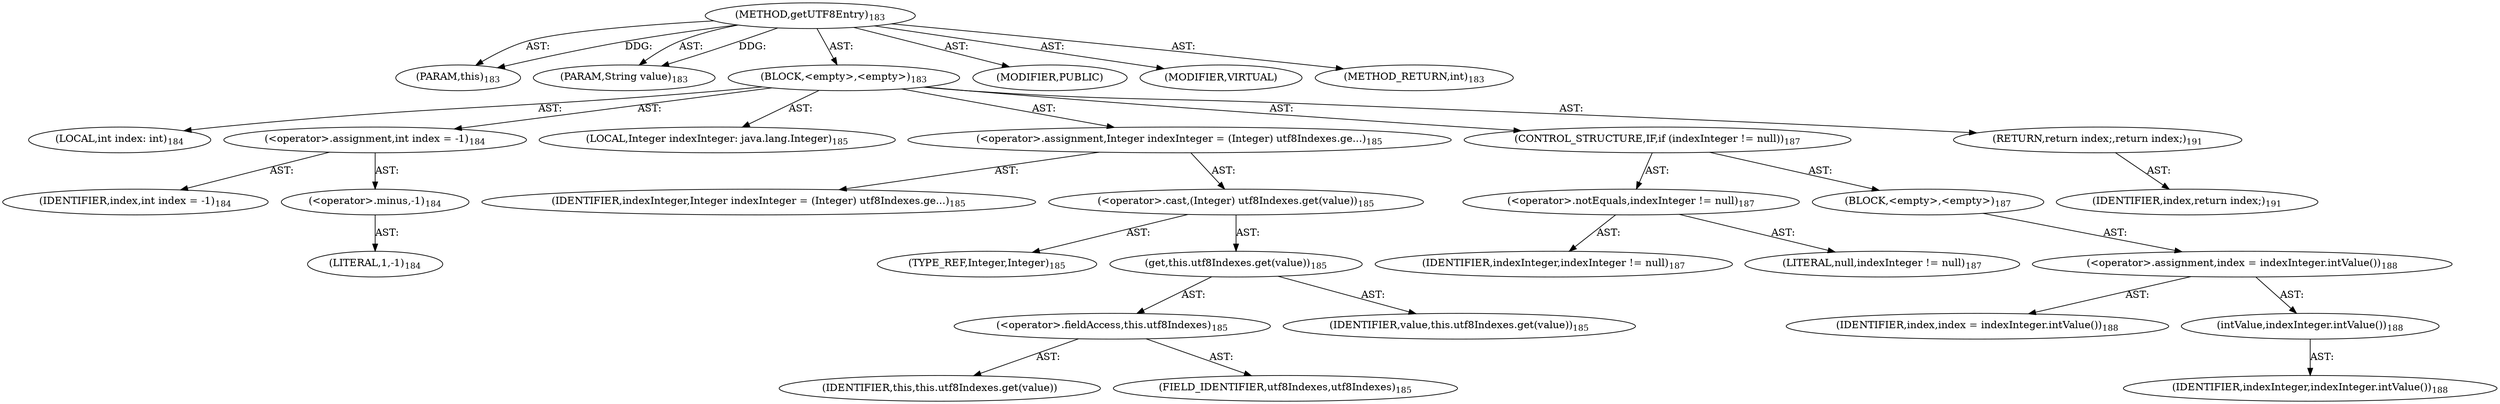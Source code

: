 digraph "getUTF8Entry" {  
"111669149702" [label = <(METHOD,getUTF8Entry)<SUB>183</SUB>> ]
"115964117002" [label = <(PARAM,this)<SUB>183</SUB>> ]
"115964117003" [label = <(PARAM,String value)<SUB>183</SUB>> ]
"25769803788" [label = <(BLOCK,&lt;empty&gt;,&lt;empty&gt;)<SUB>183</SUB>> ]
"94489280522" [label = <(LOCAL,int index: int)<SUB>184</SUB>> ]
"30064771132" [label = <(&lt;operator&gt;.assignment,int index = -1)<SUB>184</SUB>> ]
"68719476787" [label = <(IDENTIFIER,index,int index = -1)<SUB>184</SUB>> ]
"30064771133" [label = <(&lt;operator&gt;.minus,-1)<SUB>184</SUB>> ]
"90194313222" [label = <(LITERAL,1,-1)<SUB>184</SUB>> ]
"94489280523" [label = <(LOCAL,Integer indexInteger: java.lang.Integer)<SUB>185</SUB>> ]
"30064771134" [label = <(&lt;operator&gt;.assignment,Integer indexInteger = (Integer) utf8Indexes.ge...)<SUB>185</SUB>> ]
"68719476788" [label = <(IDENTIFIER,indexInteger,Integer indexInteger = (Integer) utf8Indexes.ge...)<SUB>185</SUB>> ]
"30064771135" [label = <(&lt;operator&gt;.cast,(Integer) utf8Indexes.get(value))<SUB>185</SUB>> ]
"180388626436" [label = <(TYPE_REF,Integer,Integer)<SUB>185</SUB>> ]
"30064771136" [label = <(get,this.utf8Indexes.get(value))<SUB>185</SUB>> ]
"30064771137" [label = <(&lt;operator&gt;.fieldAccess,this.utf8Indexes)<SUB>185</SUB>> ]
"68719476789" [label = <(IDENTIFIER,this,this.utf8Indexes.get(value))> ]
"55834574860" [label = <(FIELD_IDENTIFIER,utf8Indexes,utf8Indexes)<SUB>185</SUB>> ]
"68719476790" [label = <(IDENTIFIER,value,this.utf8Indexes.get(value))<SUB>185</SUB>> ]
"47244640261" [label = <(CONTROL_STRUCTURE,IF,if (indexInteger != null))<SUB>187</SUB>> ]
"30064771138" [label = <(&lt;operator&gt;.notEquals,indexInteger != null)<SUB>187</SUB>> ]
"68719476791" [label = <(IDENTIFIER,indexInteger,indexInteger != null)<SUB>187</SUB>> ]
"90194313223" [label = <(LITERAL,null,indexInteger != null)<SUB>187</SUB>> ]
"25769803789" [label = <(BLOCK,&lt;empty&gt;,&lt;empty&gt;)<SUB>187</SUB>> ]
"30064771139" [label = <(&lt;operator&gt;.assignment,index = indexInteger.intValue())<SUB>188</SUB>> ]
"68719476792" [label = <(IDENTIFIER,index,index = indexInteger.intValue())<SUB>188</SUB>> ]
"30064771140" [label = <(intValue,indexInteger.intValue())<SUB>188</SUB>> ]
"68719476793" [label = <(IDENTIFIER,indexInteger,indexInteger.intValue())<SUB>188</SUB>> ]
"146028888067" [label = <(RETURN,return index;,return index;)<SUB>191</SUB>> ]
"68719476794" [label = <(IDENTIFIER,index,return index;)<SUB>191</SUB>> ]
"133143986190" [label = <(MODIFIER,PUBLIC)> ]
"133143986191" [label = <(MODIFIER,VIRTUAL)> ]
"128849018886" [label = <(METHOD_RETURN,int)<SUB>183</SUB>> ]
  "111669149702" -> "115964117002"  [ label = "AST: "] 
  "111669149702" -> "115964117003"  [ label = "AST: "] 
  "111669149702" -> "25769803788"  [ label = "AST: "] 
  "111669149702" -> "133143986190"  [ label = "AST: "] 
  "111669149702" -> "133143986191"  [ label = "AST: "] 
  "111669149702" -> "128849018886"  [ label = "AST: "] 
  "25769803788" -> "94489280522"  [ label = "AST: "] 
  "25769803788" -> "30064771132"  [ label = "AST: "] 
  "25769803788" -> "94489280523"  [ label = "AST: "] 
  "25769803788" -> "30064771134"  [ label = "AST: "] 
  "25769803788" -> "47244640261"  [ label = "AST: "] 
  "25769803788" -> "146028888067"  [ label = "AST: "] 
  "30064771132" -> "68719476787"  [ label = "AST: "] 
  "30064771132" -> "30064771133"  [ label = "AST: "] 
  "30064771133" -> "90194313222"  [ label = "AST: "] 
  "30064771134" -> "68719476788"  [ label = "AST: "] 
  "30064771134" -> "30064771135"  [ label = "AST: "] 
  "30064771135" -> "180388626436"  [ label = "AST: "] 
  "30064771135" -> "30064771136"  [ label = "AST: "] 
  "30064771136" -> "30064771137"  [ label = "AST: "] 
  "30064771136" -> "68719476790"  [ label = "AST: "] 
  "30064771137" -> "68719476789"  [ label = "AST: "] 
  "30064771137" -> "55834574860"  [ label = "AST: "] 
  "47244640261" -> "30064771138"  [ label = "AST: "] 
  "47244640261" -> "25769803789"  [ label = "AST: "] 
  "30064771138" -> "68719476791"  [ label = "AST: "] 
  "30064771138" -> "90194313223"  [ label = "AST: "] 
  "25769803789" -> "30064771139"  [ label = "AST: "] 
  "30064771139" -> "68719476792"  [ label = "AST: "] 
  "30064771139" -> "30064771140"  [ label = "AST: "] 
  "30064771140" -> "68719476793"  [ label = "AST: "] 
  "146028888067" -> "68719476794"  [ label = "AST: "] 
  "111669149702" -> "115964117002"  [ label = "DDG: "] 
  "111669149702" -> "115964117003"  [ label = "DDG: "] 
}
